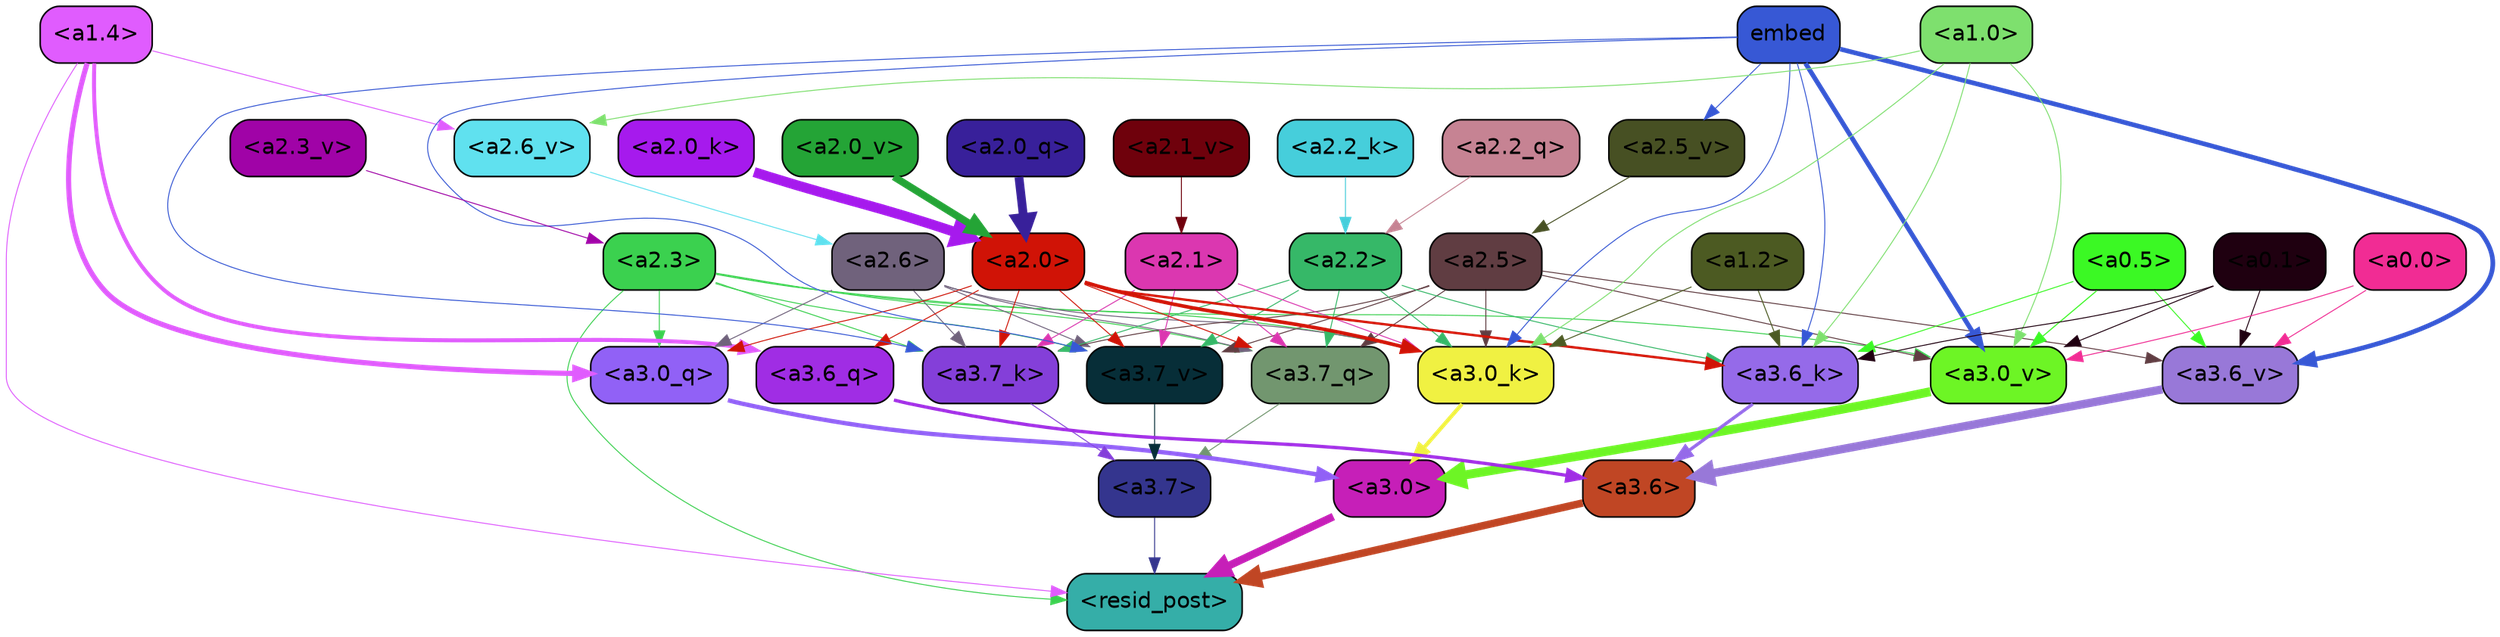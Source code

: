 strict digraph "" {
	graph [bgcolor=transparent,
		layout=dot,
		overlap=false,
		splines=true
	];
	"<a3.7>"	[color=black,
		fillcolor="#34358e",
		fontname=Helvetica,
		shape=box,
		style="filled, rounded"];
	"<resid_post>"	[color=black,
		fillcolor="#35aea8",
		fontname=Helvetica,
		shape=box,
		style="filled, rounded"];
	"<a3.7>" -> "<resid_post>"	[color="#34358e",
		penwidth=0.6];
	"<a3.6>"	[color=black,
		fillcolor="#c04624",
		fontname=Helvetica,
		shape=box,
		style="filled, rounded"];
	"<a3.6>" -> "<resid_post>"	[color="#c04624",
		penwidth=4.753257989883423];
	"<a3.0>"	[color=black,
		fillcolor="#c61fb8",
		fontname=Helvetica,
		shape=box,
		style="filled, rounded"];
	"<a3.0>" -> "<resid_post>"	[color="#c61fb8",
		penwidth=4.90053927898407];
	"<a2.3>"	[color=black,
		fillcolor="#3bd14f",
		fontname=Helvetica,
		shape=box,
		style="filled, rounded"];
	"<a2.3>" -> "<resid_post>"	[color="#3bd14f",
		penwidth=0.6];
	"<a3.7_q>"	[color=black,
		fillcolor="#72966f",
		fontname=Helvetica,
		shape=box,
		style="filled, rounded"];
	"<a2.3>" -> "<a3.7_q>"	[color="#3bd14f",
		penwidth=0.6];
	"<a3.0_q>"	[color=black,
		fillcolor="#9161f6",
		fontname=Helvetica,
		shape=box,
		style="filled, rounded"];
	"<a2.3>" -> "<a3.0_q>"	[color="#3bd14f",
		penwidth=0.6];
	"<a3.7_k>"	[color=black,
		fillcolor="#843fd9",
		fontname=Helvetica,
		shape=box,
		style="filled, rounded"];
	"<a2.3>" -> "<a3.7_k>"	[color="#3bd14f",
		penwidth=0.6];
	"<a3.0_k>"	[color=black,
		fillcolor="#f0f142",
		fontname=Helvetica,
		shape=box,
		style="filled, rounded"];
	"<a2.3>" -> "<a3.0_k>"	[color="#3bd14f",
		penwidth=0.6];
	"<a3.7_v>"	[color=black,
		fillcolor="#072e38",
		fontname=Helvetica,
		shape=box,
		style="filled, rounded"];
	"<a2.3>" -> "<a3.7_v>"	[color="#3bd14f",
		penwidth=0.6];
	"<a3.0_v>"	[color=black,
		fillcolor="#6df525",
		fontname=Helvetica,
		shape=box,
		style="filled, rounded"];
	"<a2.3>" -> "<a3.0_v>"	[color="#3bd14f",
		penwidth=0.6];
	"<a1.4>"	[color=black,
		fillcolor="#e05cfe",
		fontname=Helvetica,
		shape=box,
		style="filled, rounded"];
	"<a1.4>" -> "<resid_post>"	[color="#e05cfe",
		penwidth=0.6];
	"<a3.6_q>"	[color=black,
		fillcolor="#a02de4",
		fontname=Helvetica,
		shape=box,
		style="filled, rounded"];
	"<a1.4>" -> "<a3.6_q>"	[color="#e05cfe",
		penwidth=2.5149343013763428];
	"<a1.4>" -> "<a3.0_q>"	[color="#e05cfe",
		penwidth=3.2760138511657715];
	"<a2.6_v>"	[color=black,
		fillcolor="#60e1ef",
		fontname=Helvetica,
		shape=box,
		style="filled, rounded"];
	"<a1.4>" -> "<a2.6_v>"	[color="#e05cfe",
		penwidth=0.6];
	"<a3.7_q>" -> "<a3.7>"	[color="#72966f",
		penwidth=0.6];
	"<a3.6_q>" -> "<a3.6>"	[color="#a02de4",
		penwidth=2.091020345687866];
	"<a3.0_q>" -> "<a3.0>"	[color="#9161f6",
		penwidth=2.7421876192092896];
	"<a3.7_k>" -> "<a3.7>"	[color="#843fd9",
		penwidth=0.6];
	"<a3.6_k>"	[color=black,
		fillcolor="#956ae9",
		fontname=Helvetica,
		shape=box,
		style="filled, rounded"];
	"<a3.6_k>" -> "<a3.6>"	[color="#956ae9",
		penwidth=2.048597991466522];
	"<a3.0_k>" -> "<a3.0>"	[color="#f0f142",
		penwidth=2.476402521133423];
	"<a3.7_v>" -> "<a3.7>"	[color="#072e38",
		penwidth=0.6];
	"<a3.6_v>"	[color=black,
		fillcolor="#9878d8",
		fontname=Helvetica,
		shape=box,
		style="filled, rounded"];
	"<a3.6_v>" -> "<a3.6>"	[color="#9878d8",
		penwidth=5.2550448179244995];
	"<a3.0_v>" -> "<a3.0>"	[color="#6df525",
		penwidth=5.652270674705505];
	"<a2.6>"	[color=black,
		fillcolor="#70627c",
		fontname=Helvetica,
		shape=box,
		style="filled, rounded"];
	"<a2.6>" -> "<a3.7_q>"	[color="#70627c",
		penwidth=0.6];
	"<a2.6>" -> "<a3.0_q>"	[color="#70627c",
		penwidth=0.6];
	"<a2.6>" -> "<a3.7_k>"	[color="#70627c",
		penwidth=0.6];
	"<a2.6>" -> "<a3.0_k>"	[color="#70627c",
		penwidth=0.6];
	"<a2.6>" -> "<a3.7_v>"	[color="#70627c",
		penwidth=0.6];
	"<a2.5>"	[color=black,
		fillcolor="#603d42",
		fontname=Helvetica,
		shape=box,
		style="filled, rounded"];
	"<a2.5>" -> "<a3.7_q>"	[color="#603d42",
		penwidth=0.6];
	"<a2.5>" -> "<a3.7_k>"	[color="#603d42",
		penwidth=0.6];
	"<a2.5>" -> "<a3.0_k>"	[color="#603d42",
		penwidth=0.6];
	"<a2.5>" -> "<a3.7_v>"	[color="#603d42",
		penwidth=0.6];
	"<a2.5>" -> "<a3.6_v>"	[color="#603d42",
		penwidth=0.6];
	"<a2.5>" -> "<a3.0_v>"	[color="#603d42",
		penwidth=0.6];
	"<a2.2>"	[color=black,
		fillcolor="#36b868",
		fontname=Helvetica,
		shape=box,
		style="filled, rounded"];
	"<a2.2>" -> "<a3.7_q>"	[color="#36b868",
		penwidth=0.6];
	"<a2.2>" -> "<a3.7_k>"	[color="#36b868",
		penwidth=0.6];
	"<a2.2>" -> "<a3.6_k>"	[color="#36b868",
		penwidth=0.6];
	"<a2.2>" -> "<a3.0_k>"	[color="#36b868",
		penwidth=0.6];
	"<a2.2>" -> "<a3.7_v>"	[color="#36b868",
		penwidth=0.6];
	"<a2.1>"	[color=black,
		fillcolor="#db37b0",
		fontname=Helvetica,
		shape=box,
		style="filled, rounded"];
	"<a2.1>" -> "<a3.7_q>"	[color="#db37b0",
		penwidth=0.6];
	"<a2.1>" -> "<a3.7_k>"	[color="#db37b0",
		penwidth=0.6];
	"<a2.1>" -> "<a3.0_k>"	[color="#db37b0",
		penwidth=0.6];
	"<a2.1>" -> "<a3.7_v>"	[color="#db37b0",
		penwidth=0.6];
	"<a2.0>"	[color=black,
		fillcolor="#d01306",
		fontname=Helvetica,
		shape=box,
		style="filled, rounded"];
	"<a2.0>" -> "<a3.7_q>"	[color="#d01306",
		penwidth=0.6];
	"<a2.0>" -> "<a3.6_q>"	[color="#d01306",
		penwidth=0.6];
	"<a2.0>" -> "<a3.0_q>"	[color="#d01306",
		penwidth=0.6];
	"<a2.0>" -> "<a3.7_k>"	[color="#d01306",
		penwidth=0.6];
	"<a2.0>" -> "<a3.6_k>"	[color="#d01306",
		penwidth=1.5290023684501648];
	"<a2.0>" -> "<a3.0_k>"	[color="#d01306",
		penwidth=2.2635570764541626];
	"<a2.0>" -> "<a3.7_v>"	[color="#d01306",
		penwidth=0.6];
	embed	[color=black,
		fillcolor="#3758d5",
		fontname=Helvetica,
		shape=box,
		style="filled, rounded"];
	embed -> "<a3.7_k>"	[color="#3758d5",
		penwidth=0.6];
	embed -> "<a3.6_k>"	[color="#3758d5",
		penwidth=0.6];
	embed -> "<a3.0_k>"	[color="#3758d5",
		penwidth=0.6];
	embed -> "<a3.7_v>"	[color="#3758d5",
		penwidth=0.6];
	embed -> "<a3.6_v>"	[color="#3758d5",
		penwidth=2.9556376338005066];
	embed -> "<a3.0_v>"	[color="#3758d5",
		penwidth=2.972973108291626];
	"<a2.5_v>"	[color=black,
		fillcolor="#475023",
		fontname=Helvetica,
		shape=box,
		style="filled, rounded"];
	embed -> "<a2.5_v>"	[color="#3758d5",
		penwidth=0.6];
	"<a1.2>"	[color=black,
		fillcolor="#4c5a22",
		fontname=Helvetica,
		shape=box,
		style="filled, rounded"];
	"<a1.2>" -> "<a3.6_k>"	[color="#4c5a22",
		penwidth=0.6];
	"<a1.2>" -> "<a3.0_k>"	[color="#4c5a22",
		penwidth=0.6];
	"<a1.0>"	[color=black,
		fillcolor="#7ee06e",
		fontname=Helvetica,
		shape=box,
		style="filled, rounded"];
	"<a1.0>" -> "<a3.6_k>"	[color="#7ee06e",
		penwidth=0.6];
	"<a1.0>" -> "<a3.0_k>"	[color="#7ee06e",
		penwidth=0.6];
	"<a1.0>" -> "<a3.0_v>"	[color="#7ee06e",
		penwidth=0.6];
	"<a1.0>" -> "<a2.6_v>"	[color="#7ee06e",
		penwidth=0.6];
	"<a0.5>"	[color=black,
		fillcolor="#3bf924",
		fontname=Helvetica,
		shape=box,
		style="filled, rounded"];
	"<a0.5>" -> "<a3.6_k>"	[color="#3bf924",
		penwidth=0.6];
	"<a0.5>" -> "<a3.6_v>"	[color="#3bf924",
		penwidth=0.6];
	"<a0.5>" -> "<a3.0_v>"	[color="#3bf924",
		penwidth=0.6790935099124908];
	"<a0.1>"	[color=black,
		fillcolor="#1f0010",
		fontname=Helvetica,
		shape=box,
		style="filled, rounded"];
	"<a0.1>" -> "<a3.6_k>"	[color="#1f0010",
		penwidth=0.6];
	"<a0.1>" -> "<a3.6_v>"	[color="#1f0010",
		penwidth=0.6];
	"<a0.1>" -> "<a3.0_v>"	[color="#1f0010",
		penwidth=0.6];
	"<a0.0>"	[color=black,
		fillcolor="#f12c94",
		fontname=Helvetica,
		shape=box,
		style="filled, rounded"];
	"<a0.0>" -> "<a3.6_v>"	[color="#f12c94",
		penwidth=0.6];
	"<a0.0>" -> "<a3.0_v>"	[color="#f12c94",
		penwidth=0.6];
	"<a2.2_q>"	[color=black,
		fillcolor="#c68393",
		fontname=Helvetica,
		shape=box,
		style="filled, rounded"];
	"<a2.2_q>" -> "<a2.2>"	[color="#c68393",
		penwidth=0.6];
	"<a2.0_q>"	[color=black,
		fillcolor="#38209a",
		fontname=Helvetica,
		shape=box,
		style="filled, rounded"];
	"<a2.0_q>" -> "<a2.0>"	[color="#38209a",
		penwidth=5.557696580886841];
	"<a2.2_k>"	[color=black,
		fillcolor="#46cedb",
		fontname=Helvetica,
		shape=box,
		style="filled, rounded"];
	"<a2.2_k>" -> "<a2.2>"	[color="#46cedb",
		penwidth=0.6];
	"<a2.0_k>"	[color=black,
		fillcolor="#a61aed",
		fontname=Helvetica,
		shape=box,
		style="filled, rounded"];
	"<a2.0_k>" -> "<a2.0>"	[color="#a61aed",
		penwidth=6.320472955703735];
	"<a2.6_v>" -> "<a2.6>"	[color="#60e1ef",
		penwidth=0.6];
	"<a2.5_v>" -> "<a2.5>"	[color="#475023",
		penwidth=0.6];
	"<a2.3_v>"	[color=black,
		fillcolor="#a003a7",
		fontname=Helvetica,
		shape=box,
		style="filled, rounded"];
	"<a2.3_v>" -> "<a2.3>"	[color="#a003a7",
		penwidth=0.6];
	"<a2.1_v>"	[color=black,
		fillcolor="#6f010c",
		fontname=Helvetica,
		shape=box,
		style="filled, rounded"];
	"<a2.1_v>" -> "<a2.1>"	[color="#6f010c",
		penwidth=0.6];
	"<a2.0_v>"	[color=black,
		fillcolor="#24a436",
		fontname=Helvetica,
		shape=box,
		style="filled, rounded"];
	"<a2.0_v>" -> "<a2.0>"	[color="#24a436",
		penwidth=4.611755967140198];
}
